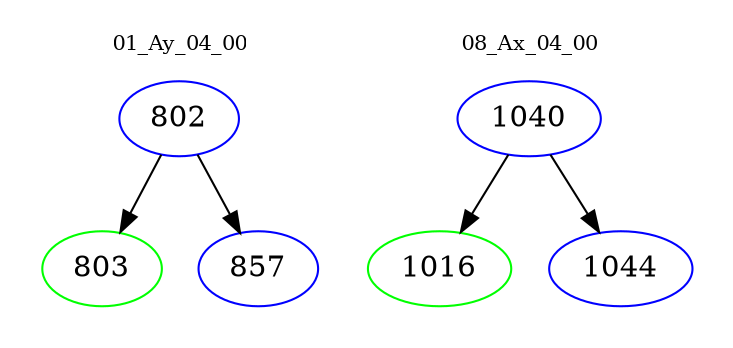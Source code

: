 digraph{
subgraph cluster_0 {
color = white
label = "01_Ay_04_00";
fontsize=10;
T0_802 [label="802", color="blue"]
T0_802 -> T0_803 [color="black"]
T0_803 [label="803", color="green"]
T0_802 -> T0_857 [color="black"]
T0_857 [label="857", color="blue"]
}
subgraph cluster_1 {
color = white
label = "08_Ax_04_00";
fontsize=10;
T1_1040 [label="1040", color="blue"]
T1_1040 -> T1_1016 [color="black"]
T1_1016 [label="1016", color="green"]
T1_1040 -> T1_1044 [color="black"]
T1_1044 [label="1044", color="blue"]
}
}
